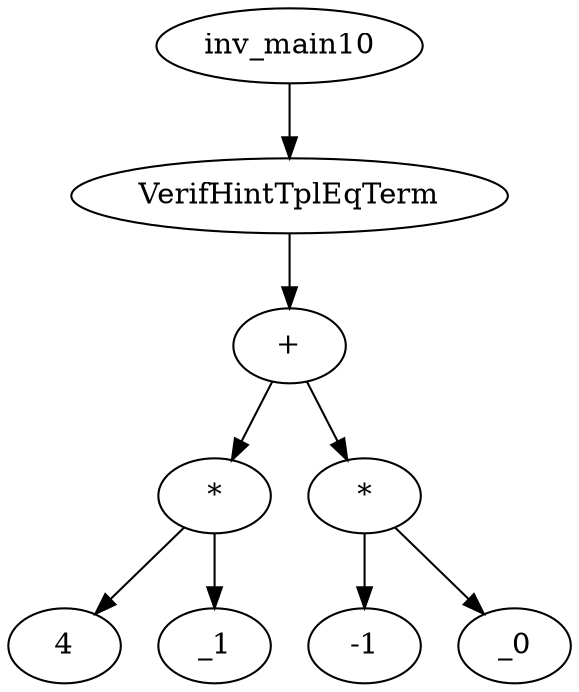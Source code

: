 digraph dag {
0 [label="inv_main10"];
1 [label="VerifHintTplEqTerm"];
2 [label="+"];
3 [label="*"];
4 [label="4"];
5 [label="_1"];
6 [label="*"];
7 [label="-1"];
8 [label="_0"];
0->1
1->2
2->3
2 -> 6
3->5
3 -> 4
6->8
6 -> 7
}
